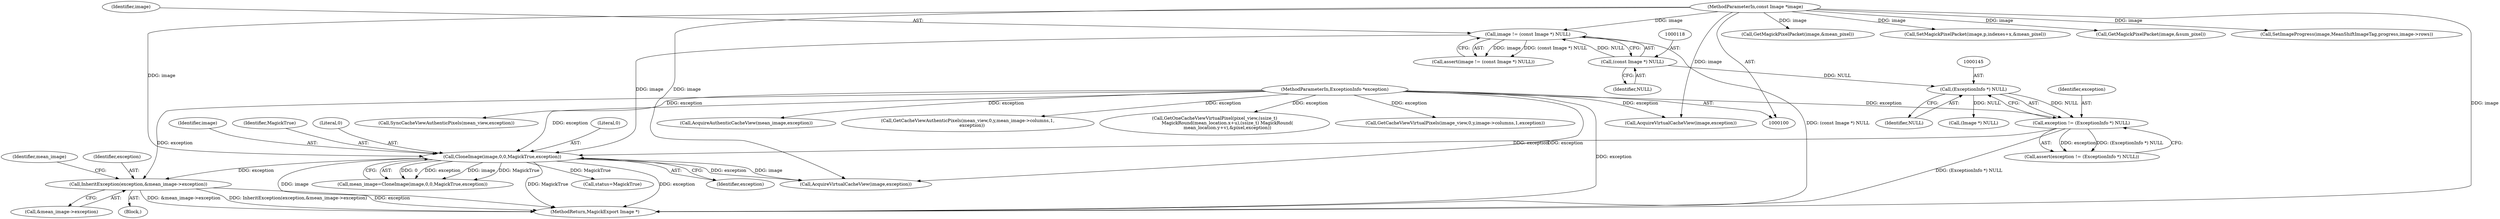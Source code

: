 digraph "0_ImageMagick6_b522d2d857d2f75b659936b59b0da9df1682c256@pointer" {
"1000178" [label="(Call,InheritException(exception,&mean_image->exception))"];
"1000155" [label="(Call,CloneImage(image,0,0,MagickTrue,exception))"];
"1000115" [label="(Call,image != (const Image *) NULL)"];
"1000101" [label="(MethodParameterIn,const Image *image)"];
"1000117" [label="(Call,(const Image *) NULL)"];
"1000142" [label="(Call,exception != (ExceptionInfo *) NULL)"];
"1000105" [label="(MethodParameterIn,ExceptionInfo *exception)"];
"1000144" [label="(Call,(ExceptionInfo *) NULL)"];
"1000160" [label="(Identifier,exception)"];
"1000153" [label="(Call,mean_image=CloneImage(image,0,0,MagickTrue,exception))"];
"1000185" [label="(Identifier,mean_image)"];
"1000157" [label="(Literal,0)"];
"1000179" [label="(Identifier,exception)"];
"1000158" [label="(Literal,0)"];
"1000114" [label="(Call,assert(image != (const Image *) NULL))"];
"1000178" [label="(Call,InheritException(exception,&mean_image->exception))"];
"1000177" [label="(Block,)"];
"1000105" [label="(MethodParameterIn,ExceptionInfo *exception)"];
"1000180" [label="(Call,&mean_image->exception)"];
"1000115" [label="(Call,image != (const Image *) NULL)"];
"1000298" [label="(Call,GetMagickPixelPacket(image,&mean_pixel))"];
"1000146" [label="(Identifier,NULL)"];
"1000164" [label="(Call,(Image *) NULL)"];
"1000424" [label="(Call,GetOneCacheViewVirtualPixel(pixel_view,(ssize_t)\n                  MagickRound(mean_location.x+u),(ssize_t) MagickRound(\n                  mean_location.y+v),&pixel,exception))"];
"1000116" [label="(Identifier,image)"];
"1000238" [label="(Call,GetCacheViewVirtualPixels(image_view,0,y,image->columns,1,exception))"];
"1000101" [label="(MethodParameterIn,const Image *image)"];
"1000205" [label="(Call,AcquireVirtualCacheView(image,exception))"];
"1000156" [label="(Identifier,image)"];
"1000200" [label="(Call,AcquireVirtualCacheView(image,exception))"];
"1000755" [label="(Call,SyncCacheViewAuthenticPixels(mean_view,exception))"];
"1000210" [label="(Call,AcquireAuthenticCacheView(mean_image,exception))"];
"1000249" [label="(Call,GetCacheViewAuthenticPixels(mean_view,0,y,mean_image->columns,1,\n      exception))"];
"1000119" [label="(Identifier,NULL)"];
"1000144" [label="(Call,(ExceptionInfo *) NULL)"];
"1000142" [label="(Call,exception != (ExceptionInfo *) NULL)"];
"1000159" [label="(Identifier,MagickTrue)"];
"1000117" [label="(Call,(const Image *) NULL)"];
"1000155" [label="(Call,CloneImage(image,0,0,MagickTrue,exception))"];
"1000302" [label="(Call,SetMagickPixelPacket(image,p,indexes+x,&mean_pixel))"];
"1000141" [label="(Call,assert(exception != (ExceptionInfo *) NULL))"];
"1000350" [label="(Call,GetMagickPixelPacket(image,&sum_pixel))"];
"1000143" [label="(Identifier,exception)"];
"1000776" [label="(Call,SetImageProgress(image,MeanShiftImageTag,progress,image->rows))"];
"1000804" [label="(MethodReturn,MagickExport Image *)"];
"1000192" [label="(Call,status=MagickTrue)"];
"1000178" -> "1000177"  [label="AST: "];
"1000178" -> "1000180"  [label="CFG: "];
"1000179" -> "1000178"  [label="AST: "];
"1000180" -> "1000178"  [label="AST: "];
"1000185" -> "1000178"  [label="CFG: "];
"1000178" -> "1000804"  [label="DDG: InheritException(exception,&mean_image->exception)"];
"1000178" -> "1000804"  [label="DDG: exception"];
"1000178" -> "1000804"  [label="DDG: &mean_image->exception"];
"1000155" -> "1000178"  [label="DDG: exception"];
"1000105" -> "1000178"  [label="DDG: exception"];
"1000155" -> "1000153"  [label="AST: "];
"1000155" -> "1000160"  [label="CFG: "];
"1000156" -> "1000155"  [label="AST: "];
"1000157" -> "1000155"  [label="AST: "];
"1000158" -> "1000155"  [label="AST: "];
"1000159" -> "1000155"  [label="AST: "];
"1000160" -> "1000155"  [label="AST: "];
"1000153" -> "1000155"  [label="CFG: "];
"1000155" -> "1000804"  [label="DDG: MagickTrue"];
"1000155" -> "1000804"  [label="DDG: exception"];
"1000155" -> "1000804"  [label="DDG: image"];
"1000155" -> "1000153"  [label="DDG: 0"];
"1000155" -> "1000153"  [label="DDG: exception"];
"1000155" -> "1000153"  [label="DDG: image"];
"1000155" -> "1000153"  [label="DDG: MagickTrue"];
"1000115" -> "1000155"  [label="DDG: image"];
"1000101" -> "1000155"  [label="DDG: image"];
"1000142" -> "1000155"  [label="DDG: exception"];
"1000105" -> "1000155"  [label="DDG: exception"];
"1000155" -> "1000192"  [label="DDG: MagickTrue"];
"1000155" -> "1000200"  [label="DDG: image"];
"1000155" -> "1000200"  [label="DDG: exception"];
"1000115" -> "1000114"  [label="AST: "];
"1000115" -> "1000117"  [label="CFG: "];
"1000116" -> "1000115"  [label="AST: "];
"1000117" -> "1000115"  [label="AST: "];
"1000114" -> "1000115"  [label="CFG: "];
"1000115" -> "1000804"  [label="DDG: (const Image *) NULL"];
"1000115" -> "1000114"  [label="DDG: image"];
"1000115" -> "1000114"  [label="DDG: (const Image *) NULL"];
"1000101" -> "1000115"  [label="DDG: image"];
"1000117" -> "1000115"  [label="DDG: NULL"];
"1000101" -> "1000100"  [label="AST: "];
"1000101" -> "1000804"  [label="DDG: image"];
"1000101" -> "1000200"  [label="DDG: image"];
"1000101" -> "1000205"  [label="DDG: image"];
"1000101" -> "1000298"  [label="DDG: image"];
"1000101" -> "1000302"  [label="DDG: image"];
"1000101" -> "1000350"  [label="DDG: image"];
"1000101" -> "1000776"  [label="DDG: image"];
"1000117" -> "1000119"  [label="CFG: "];
"1000118" -> "1000117"  [label="AST: "];
"1000119" -> "1000117"  [label="AST: "];
"1000117" -> "1000144"  [label="DDG: NULL"];
"1000142" -> "1000141"  [label="AST: "];
"1000142" -> "1000144"  [label="CFG: "];
"1000143" -> "1000142"  [label="AST: "];
"1000144" -> "1000142"  [label="AST: "];
"1000141" -> "1000142"  [label="CFG: "];
"1000142" -> "1000804"  [label="DDG: (ExceptionInfo *) NULL"];
"1000142" -> "1000141"  [label="DDG: exception"];
"1000142" -> "1000141"  [label="DDG: (ExceptionInfo *) NULL"];
"1000105" -> "1000142"  [label="DDG: exception"];
"1000144" -> "1000142"  [label="DDG: NULL"];
"1000105" -> "1000100"  [label="AST: "];
"1000105" -> "1000804"  [label="DDG: exception"];
"1000105" -> "1000200"  [label="DDG: exception"];
"1000105" -> "1000205"  [label="DDG: exception"];
"1000105" -> "1000210"  [label="DDG: exception"];
"1000105" -> "1000238"  [label="DDG: exception"];
"1000105" -> "1000249"  [label="DDG: exception"];
"1000105" -> "1000424"  [label="DDG: exception"];
"1000105" -> "1000755"  [label="DDG: exception"];
"1000144" -> "1000146"  [label="CFG: "];
"1000145" -> "1000144"  [label="AST: "];
"1000146" -> "1000144"  [label="AST: "];
"1000144" -> "1000164"  [label="DDG: NULL"];
}
